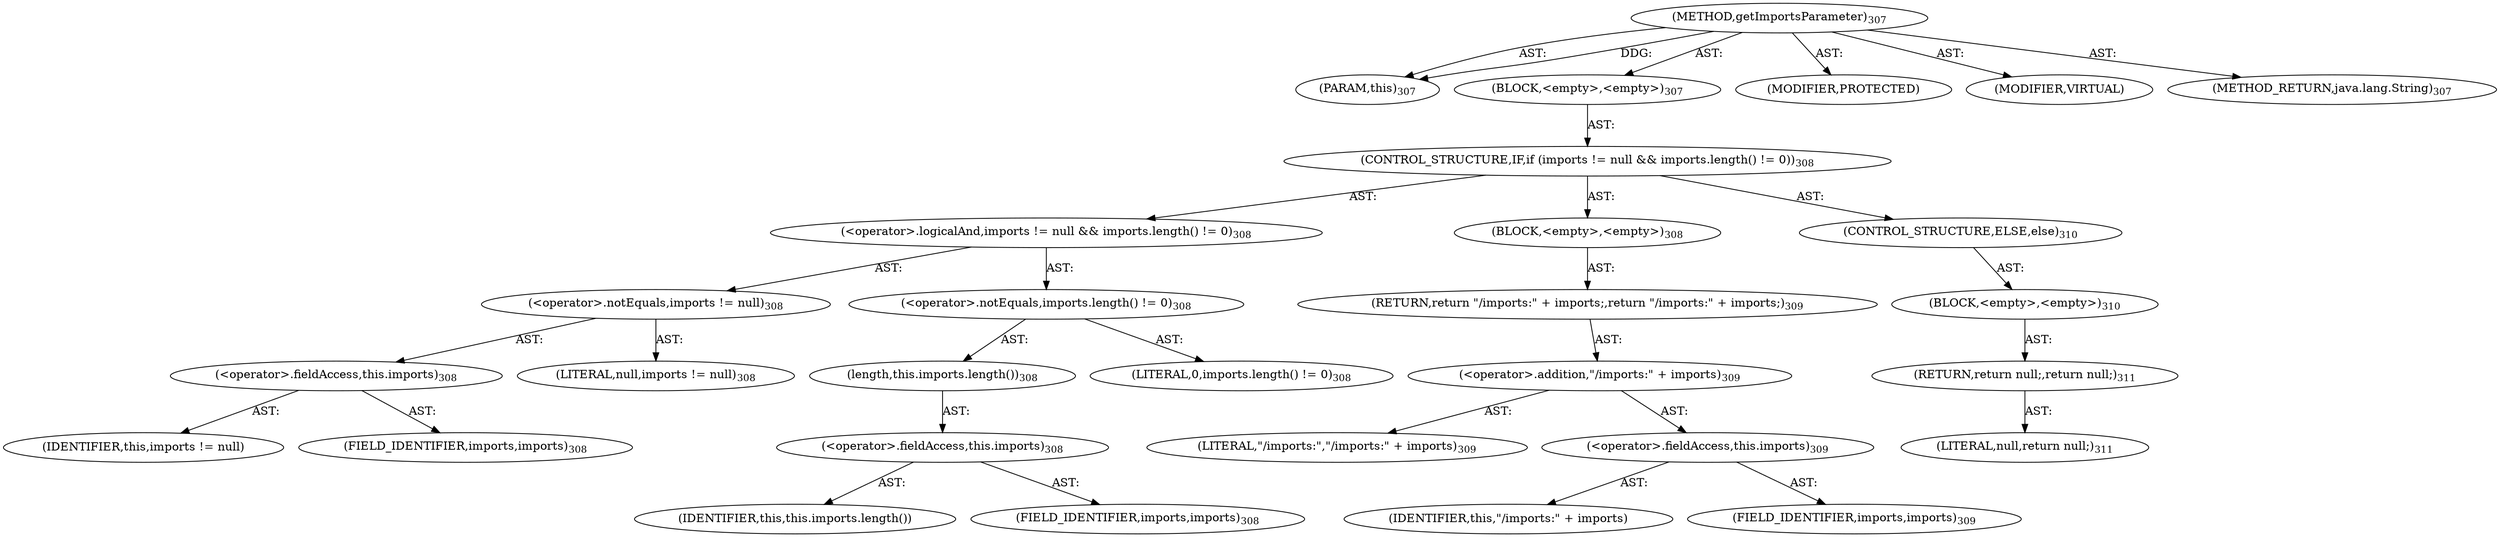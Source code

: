 digraph "getImportsParameter" {  
"111669149713" [label = <(METHOD,getImportsParameter)<SUB>307</SUB>> ]
"115964117018" [label = <(PARAM,this)<SUB>307</SUB>> ]
"25769803797" [label = <(BLOCK,&lt;empty&gt;,&lt;empty&gt;)<SUB>307</SUB>> ]
"47244640260" [label = <(CONTROL_STRUCTURE,IF,if (imports != null &amp;&amp; imports.length() != 0))<SUB>308</SUB>> ]
"30064771130" [label = <(&lt;operator&gt;.logicalAnd,imports != null &amp;&amp; imports.length() != 0)<SUB>308</SUB>> ]
"30064771131" [label = <(&lt;operator&gt;.notEquals,imports != null)<SUB>308</SUB>> ]
"30064771132" [label = <(&lt;operator&gt;.fieldAccess,this.imports)<SUB>308</SUB>> ]
"68719476781" [label = <(IDENTIFIER,this,imports != null)> ]
"55834574873" [label = <(FIELD_IDENTIFIER,imports,imports)<SUB>308</SUB>> ]
"90194313242" [label = <(LITERAL,null,imports != null)<SUB>308</SUB>> ]
"30064771133" [label = <(&lt;operator&gt;.notEquals,imports.length() != 0)<SUB>308</SUB>> ]
"30064771134" [label = <(length,this.imports.length())<SUB>308</SUB>> ]
"30064771135" [label = <(&lt;operator&gt;.fieldAccess,this.imports)<SUB>308</SUB>> ]
"68719476782" [label = <(IDENTIFIER,this,this.imports.length())> ]
"55834574874" [label = <(FIELD_IDENTIFIER,imports,imports)<SUB>308</SUB>> ]
"90194313243" [label = <(LITERAL,0,imports.length() != 0)<SUB>308</SUB>> ]
"25769803798" [label = <(BLOCK,&lt;empty&gt;,&lt;empty&gt;)<SUB>308</SUB>> ]
"146028888076" [label = <(RETURN,return &quot;/imports:&quot; + imports;,return &quot;/imports:&quot; + imports;)<SUB>309</SUB>> ]
"30064771136" [label = <(&lt;operator&gt;.addition,&quot;/imports:&quot; + imports)<SUB>309</SUB>> ]
"90194313244" [label = <(LITERAL,&quot;/imports:&quot;,&quot;/imports:&quot; + imports)<SUB>309</SUB>> ]
"30064771137" [label = <(&lt;operator&gt;.fieldAccess,this.imports)<SUB>309</SUB>> ]
"68719476783" [label = <(IDENTIFIER,this,&quot;/imports:&quot; + imports)> ]
"55834574875" [label = <(FIELD_IDENTIFIER,imports,imports)<SUB>309</SUB>> ]
"47244640261" [label = <(CONTROL_STRUCTURE,ELSE,else)<SUB>310</SUB>> ]
"25769803799" [label = <(BLOCK,&lt;empty&gt;,&lt;empty&gt;)<SUB>310</SUB>> ]
"146028888077" [label = <(RETURN,return null;,return null;)<SUB>311</SUB>> ]
"90194313245" [label = <(LITERAL,null,return null;)<SUB>311</SUB>> ]
"133143986216" [label = <(MODIFIER,PROTECTED)> ]
"133143986217" [label = <(MODIFIER,VIRTUAL)> ]
"128849018897" [label = <(METHOD_RETURN,java.lang.String)<SUB>307</SUB>> ]
  "111669149713" -> "115964117018"  [ label = "AST: "] 
  "111669149713" -> "25769803797"  [ label = "AST: "] 
  "111669149713" -> "133143986216"  [ label = "AST: "] 
  "111669149713" -> "133143986217"  [ label = "AST: "] 
  "111669149713" -> "128849018897"  [ label = "AST: "] 
  "25769803797" -> "47244640260"  [ label = "AST: "] 
  "47244640260" -> "30064771130"  [ label = "AST: "] 
  "47244640260" -> "25769803798"  [ label = "AST: "] 
  "47244640260" -> "47244640261"  [ label = "AST: "] 
  "30064771130" -> "30064771131"  [ label = "AST: "] 
  "30064771130" -> "30064771133"  [ label = "AST: "] 
  "30064771131" -> "30064771132"  [ label = "AST: "] 
  "30064771131" -> "90194313242"  [ label = "AST: "] 
  "30064771132" -> "68719476781"  [ label = "AST: "] 
  "30064771132" -> "55834574873"  [ label = "AST: "] 
  "30064771133" -> "30064771134"  [ label = "AST: "] 
  "30064771133" -> "90194313243"  [ label = "AST: "] 
  "30064771134" -> "30064771135"  [ label = "AST: "] 
  "30064771135" -> "68719476782"  [ label = "AST: "] 
  "30064771135" -> "55834574874"  [ label = "AST: "] 
  "25769803798" -> "146028888076"  [ label = "AST: "] 
  "146028888076" -> "30064771136"  [ label = "AST: "] 
  "30064771136" -> "90194313244"  [ label = "AST: "] 
  "30064771136" -> "30064771137"  [ label = "AST: "] 
  "30064771137" -> "68719476783"  [ label = "AST: "] 
  "30064771137" -> "55834574875"  [ label = "AST: "] 
  "47244640261" -> "25769803799"  [ label = "AST: "] 
  "25769803799" -> "146028888077"  [ label = "AST: "] 
  "146028888077" -> "90194313245"  [ label = "AST: "] 
  "111669149713" -> "115964117018"  [ label = "DDG: "] 
}
